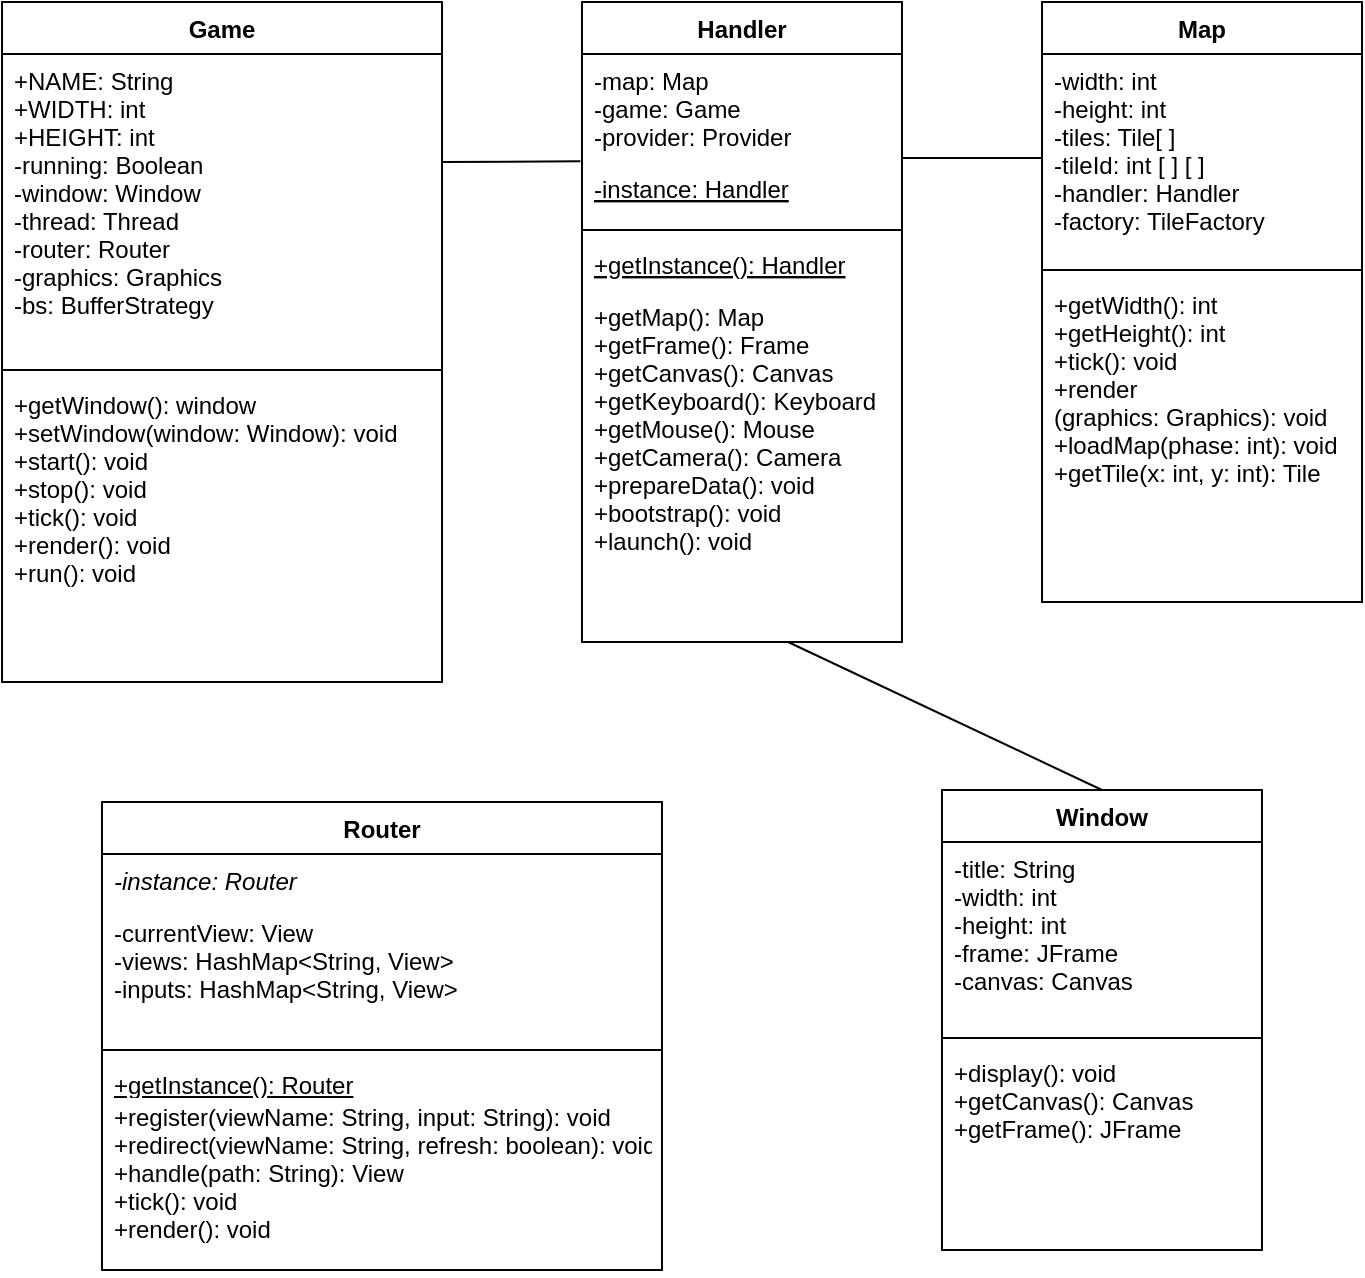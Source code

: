 <mxfile version="13.9.9" type="device"><diagram id="BTA2t7kX19EahK8rEhWq" name="Page-1"><mxGraphModel dx="852" dy="494" grid="1" gridSize="10" guides="1" tooltips="1" connect="1" arrows="1" fold="1" page="1" pageScale="1" pageWidth="850" pageHeight="1100" math="0" shadow="0"><root><mxCell id="0"/><mxCell id="1" parent="0"/><mxCell id="K5paxbBJp0O4LEzArwV_-1" value="Game" style="swimlane;fontStyle=1;align=center;verticalAlign=top;childLayout=stackLayout;horizontal=1;startSize=26;horizontalStack=0;resizeParent=1;resizeParentMax=0;resizeLast=0;collapsible=1;marginBottom=0;" parent="1" vertex="1"><mxGeometry x="320" y="40" width="220" height="340" as="geometry"/></mxCell><mxCell id="K5paxbBJp0O4LEzArwV_-2" value="+NAME: String&#10;+WIDTH: int&#10;+HEIGHT: int&#10;-running: Boolean&#10;-window: Window&#10;-thread: Thread&#10;-router: Router&#10;-graphics: Graphics&#10;-bs: BufferStrategy&#10;" style="text;strokeColor=none;fillColor=none;align=left;verticalAlign=top;spacingLeft=4;spacingRight=4;overflow=hidden;rotatable=0;points=[[0,0.5],[1,0.5]];portConstraint=eastwest;" parent="K5paxbBJp0O4LEzArwV_-1" vertex="1"><mxGeometry y="26" width="220" height="154" as="geometry"/></mxCell><mxCell id="K5paxbBJp0O4LEzArwV_-3" value="" style="line;strokeWidth=1;fillColor=none;align=left;verticalAlign=middle;spacingTop=-1;spacingLeft=3;spacingRight=3;rotatable=0;labelPosition=right;points=[];portConstraint=eastwest;" parent="K5paxbBJp0O4LEzArwV_-1" vertex="1"><mxGeometry y="180" width="220" height="8" as="geometry"/></mxCell><mxCell id="K5paxbBJp0O4LEzArwV_-4" value="+getWindow(): window&#10;+setWindow(window: Window): void&#10;+start(): void&#10;+stop(): void&#10;+tick(): void&#10;+render(): void&#10;+run(): void" style="text;strokeColor=none;fillColor=none;align=left;verticalAlign=top;spacingLeft=4;spacingRight=4;overflow=hidden;rotatable=0;points=[[0,0.5],[1,0.5]];portConstraint=eastwest;" parent="K5paxbBJp0O4LEzArwV_-1" vertex="1"><mxGeometry y="188" width="220" height="152" as="geometry"/></mxCell><mxCell id="K5paxbBJp0O4LEzArwV_-5" value="Handler" style="swimlane;fontStyle=1;align=center;verticalAlign=top;childLayout=stackLayout;horizontal=1;startSize=26;horizontalStack=0;resizeParent=1;resizeParentMax=0;resizeLast=0;collapsible=1;marginBottom=0;" parent="1" vertex="1"><mxGeometry x="610" y="40" width="160" height="320" as="geometry"/></mxCell><mxCell id="K5paxbBJp0O4LEzArwV_-6" value="-map: Map&#10;-game: Game&#10;-provider: Provider&#10;" style="text;strokeColor=none;fillColor=none;align=left;verticalAlign=top;spacingLeft=4;spacingRight=4;overflow=hidden;rotatable=0;points=[[0,0.5],[1,0.5]];portConstraint=eastwest;" parent="K5paxbBJp0O4LEzArwV_-5" vertex="1"><mxGeometry y="26" width="160" height="54" as="geometry"/></mxCell><mxCell id="K5paxbBJp0O4LEzArwV_-9" value="-instance: Handler" style="text;strokeColor=none;fillColor=none;align=left;verticalAlign=top;spacingLeft=4;spacingRight=4;overflow=hidden;rotatable=0;points=[[0,0.5],[1,0.5]];portConstraint=eastwest;fontStyle=4" parent="K5paxbBJp0O4LEzArwV_-5" vertex="1"><mxGeometry y="80" width="160" height="30" as="geometry"/></mxCell><mxCell id="K5paxbBJp0O4LEzArwV_-7" value="" style="line;strokeWidth=1;fillColor=none;align=left;verticalAlign=middle;spacingTop=-1;spacingLeft=3;spacingRight=3;rotatable=0;labelPosition=right;points=[];portConstraint=eastwest;" parent="K5paxbBJp0O4LEzArwV_-5" vertex="1"><mxGeometry y="110" width="160" height="8" as="geometry"/></mxCell><mxCell id="K5paxbBJp0O4LEzArwV_-8" value="+getInstance(): Handler" style="text;strokeColor=none;fillColor=none;align=left;verticalAlign=top;spacingLeft=4;spacingRight=4;overflow=hidden;rotatable=0;points=[[0,0.5],[1,0.5]];portConstraint=eastwest;fontStyle=4" parent="K5paxbBJp0O4LEzArwV_-5" vertex="1"><mxGeometry y="118" width="160" height="26" as="geometry"/></mxCell><mxCell id="K5paxbBJp0O4LEzArwV_-10" value="+getMap(): Map&#10;+getFrame(): Frame&#10;+getCanvas(): Canvas&#10;+getKeyboard(): Keyboard&#10;+getMouse(): Mouse&#10;+getCamera(): Camera&#10;+prepareData(): void&#10;+bootstrap(): void&#10;+launch(): void" style="text;strokeColor=none;fillColor=none;align=left;verticalAlign=top;spacingLeft=4;spacingRight=4;overflow=hidden;rotatable=0;points=[[0,0.5],[1,0.5]];portConstraint=eastwest;" parent="K5paxbBJp0O4LEzArwV_-5" vertex="1"><mxGeometry y="144" width="160" height="176" as="geometry"/></mxCell><mxCell id="K5paxbBJp0O4LEzArwV_-11" value="Map" style="swimlane;fontStyle=1;align=center;verticalAlign=top;childLayout=stackLayout;horizontal=1;startSize=26;horizontalStack=0;resizeParent=1;resizeParentMax=0;resizeLast=0;collapsible=1;marginBottom=0;" parent="1" vertex="1"><mxGeometry x="840" y="40" width="160" height="300" as="geometry"/></mxCell><mxCell id="K5paxbBJp0O4LEzArwV_-12" value="-width: int&#10;-height: int&#10;-tiles: Tile[ ]&#10;-tileId: int [ ] [ ]&#10;-handler: Handler&#10;-factory: TileFactory" style="text;strokeColor=none;fillColor=none;align=left;verticalAlign=top;spacingLeft=4;spacingRight=4;overflow=hidden;rotatable=0;points=[[0,0.5],[1,0.5]];portConstraint=eastwest;" parent="K5paxbBJp0O4LEzArwV_-11" vertex="1"><mxGeometry y="26" width="160" height="104" as="geometry"/></mxCell><mxCell id="K5paxbBJp0O4LEzArwV_-13" value="" style="line;strokeWidth=1;fillColor=none;align=left;verticalAlign=middle;spacingTop=-1;spacingLeft=3;spacingRight=3;rotatable=0;labelPosition=right;points=[];portConstraint=eastwest;" parent="K5paxbBJp0O4LEzArwV_-11" vertex="1"><mxGeometry y="130" width="160" height="8" as="geometry"/></mxCell><mxCell id="K5paxbBJp0O4LEzArwV_-14" value="+getWidth(): int&#10;+getHeight(): int&#10;+tick(): void&#10;+render&#10;(graphics: Graphics): void&#10;+loadMap(phase: int): void&#10;+getTile(x: int, y: int): Tile" style="text;strokeColor=none;fillColor=none;align=left;verticalAlign=top;spacingLeft=4;spacingRight=4;overflow=hidden;rotatable=0;points=[[0,0.5],[1,0.5]];portConstraint=eastwest;" parent="K5paxbBJp0O4LEzArwV_-11" vertex="1"><mxGeometry y="138" width="160" height="162" as="geometry"/></mxCell><mxCell id="K5paxbBJp0O4LEzArwV_-15" value="Router" style="swimlane;fontStyle=1;align=center;verticalAlign=top;childLayout=stackLayout;horizontal=1;startSize=26;horizontalStack=0;resizeParent=1;resizeParentMax=0;resizeLast=0;collapsible=1;marginBottom=0;" parent="1" vertex="1"><mxGeometry x="370" y="440" width="280" height="234" as="geometry"/></mxCell><mxCell id="K5paxbBJp0O4LEzArwV_-23" value="-instance: Router" style="text;strokeColor=none;fillColor=none;align=left;verticalAlign=top;spacingLeft=4;spacingRight=4;overflow=hidden;rotatable=0;points=[[0,0.5],[1,0.5]];portConstraint=eastwest;fontStyle=2" parent="K5paxbBJp0O4LEzArwV_-15" vertex="1"><mxGeometry y="26" width="280" height="26" as="geometry"/></mxCell><mxCell id="K5paxbBJp0O4LEzArwV_-16" value="-currentView: View&#10;-views: HashMap&lt;String, View&gt;&#10;-inputs: HashMap&lt;String, View&gt;" style="text;strokeColor=none;fillColor=none;align=left;verticalAlign=top;spacingLeft=4;spacingRight=4;overflow=hidden;rotatable=0;points=[[0,0.5],[1,0.5]];portConstraint=eastwest;" parent="K5paxbBJp0O4LEzArwV_-15" vertex="1"><mxGeometry y="52" width="280" height="68" as="geometry"/></mxCell><mxCell id="K5paxbBJp0O4LEzArwV_-17" value="" style="line;strokeWidth=1;fillColor=none;align=left;verticalAlign=middle;spacingTop=-1;spacingLeft=3;spacingRight=3;rotatable=0;labelPosition=right;points=[];portConstraint=eastwest;" parent="K5paxbBJp0O4LEzArwV_-15" vertex="1"><mxGeometry y="120" width="280" height="8" as="geometry"/></mxCell><mxCell id="K5paxbBJp0O4LEzArwV_-24" value="+getInstance(): Router" style="text;strokeColor=none;fillColor=none;align=left;verticalAlign=top;spacingLeft=4;spacingRight=4;overflow=hidden;rotatable=0;points=[[0,0.5],[1,0.5]];portConstraint=eastwest;fontStyle=4" parent="K5paxbBJp0O4LEzArwV_-15" vertex="1"><mxGeometry y="128" width="280" height="16" as="geometry"/></mxCell><mxCell id="K5paxbBJp0O4LEzArwV_-25" value="+register(viewName: String, input: String): void&#10;+redirect(viewName: String, refresh: boolean): void&#10;+handle(path: String): View&#10;+tick(): void&#10;+render(): void" style="text;strokeColor=none;fillColor=none;align=left;verticalAlign=top;spacingLeft=4;spacingRight=4;overflow=hidden;rotatable=0;points=[[0,0.5],[1,0.5]];portConstraint=eastwest;" parent="K5paxbBJp0O4LEzArwV_-15" vertex="1"><mxGeometry y="144" width="280" height="90" as="geometry"/></mxCell><mxCell id="K5paxbBJp0O4LEzArwV_-19" value="Window" style="swimlane;fontStyle=1;align=center;verticalAlign=top;childLayout=stackLayout;horizontal=1;startSize=26;horizontalStack=0;resizeParent=1;resizeParentMax=0;resizeLast=0;collapsible=1;marginBottom=0;" parent="1" vertex="1"><mxGeometry x="790" y="434" width="160" height="230" as="geometry"/></mxCell><mxCell id="K5paxbBJp0O4LEzArwV_-20" value="-title: String&#10;-width: int&#10;-height: int&#10;-frame: JFrame&#10;-canvas: Canvas" style="text;strokeColor=none;fillColor=none;align=left;verticalAlign=top;spacingLeft=4;spacingRight=4;overflow=hidden;rotatable=0;points=[[0,0.5],[1,0.5]];portConstraint=eastwest;" parent="K5paxbBJp0O4LEzArwV_-19" vertex="1"><mxGeometry y="26" width="160" height="94" as="geometry"/></mxCell><mxCell id="K5paxbBJp0O4LEzArwV_-21" value="" style="line;strokeWidth=1;fillColor=none;align=left;verticalAlign=middle;spacingTop=-1;spacingLeft=3;spacingRight=3;rotatable=0;labelPosition=right;points=[];portConstraint=eastwest;" parent="K5paxbBJp0O4LEzArwV_-19" vertex="1"><mxGeometry y="120" width="160" height="8" as="geometry"/></mxCell><mxCell id="K5paxbBJp0O4LEzArwV_-22" value="+display(): void&#10;+getCanvas(): Canvas&#10;+getFrame(): JFrame" style="text;strokeColor=none;fillColor=none;align=left;verticalAlign=top;spacingLeft=4;spacingRight=4;overflow=hidden;rotatable=0;points=[[0,0.5],[1,0.5]];portConstraint=eastwest;" parent="K5paxbBJp0O4LEzArwV_-19" vertex="1"><mxGeometry y="128" width="160" height="102" as="geometry"/></mxCell><mxCell id="K5paxbBJp0O4LEzArwV_-28" value="" style="endArrow=none;html=1;entryX=0;entryY=0.5;entryDx=0;entryDy=0;" parent="1" target="K5paxbBJp0O4LEzArwV_-12" edge="1"><mxGeometry width="50" height="50" relative="1" as="geometry"><mxPoint x="770" y="118" as="sourcePoint"/><mxPoint x="840" y="100" as="targetPoint"/></mxGeometry></mxCell><mxCell id="K5paxbBJp0O4LEzArwV_-29" value="" style="endArrow=none;html=1;entryX=-0.005;entryY=0.994;entryDx=0;entryDy=0;entryPerimeter=0;" parent="1" target="K5paxbBJp0O4LEzArwV_-6" edge="1"><mxGeometry width="50" height="50" relative="1" as="geometry"><mxPoint x="540" y="120" as="sourcePoint"/><mxPoint x="590" y="70" as="targetPoint"/></mxGeometry></mxCell><mxCell id="tHCu-UPcrqK0agK6TO49-1" value="" style="endArrow=none;html=1;exitX=0.5;exitY=0;exitDx=0;exitDy=0;entryX=0.644;entryY=1;entryDx=0;entryDy=0;entryPerimeter=0;" edge="1" parent="1" source="K5paxbBJp0O4LEzArwV_-19" target="K5paxbBJp0O4LEzArwV_-10"><mxGeometry width="50" height="50" relative="1" as="geometry"><mxPoint x="880" y="450" as="sourcePoint"/><mxPoint x="930" y="400" as="targetPoint"/></mxGeometry></mxCell></root></mxGraphModel></diagram></mxfile>